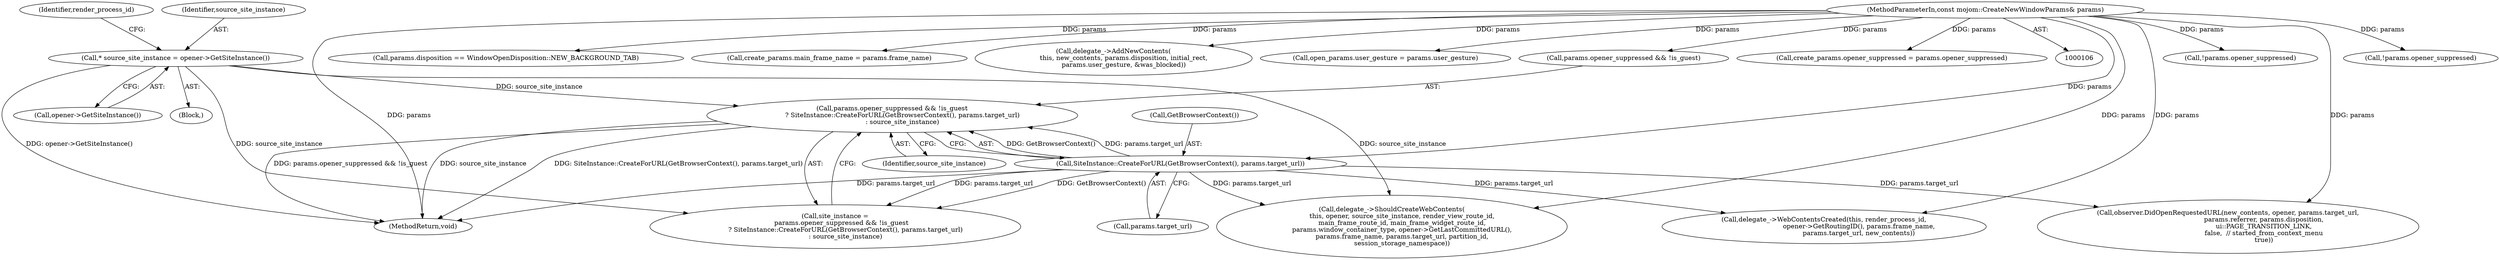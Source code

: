 digraph "0_Chrome_ba3b1b344017bbf36283464b51014fad15c2f3f4@API" {
"1000160" [label="(Call,params.opener_suppressed && !is_guest\n          ? SiteInstance::CreateForURL(GetBrowserContext(), params.target_url)\n          : source_site_instance)"];
"1000167" [label="(Call,SiteInstance::CreateForURL(GetBrowserContext(), params.target_url))"];
"1000111" [label="(MethodParameterIn,const mojom::CreateNewWindowParams& params)"];
"1000135" [label="(Call,* source_site_instance = opener->GetSiteInstance())"];
"1000167" [label="(Call,SiteInstance::CreateForURL(GetBrowserContext(), params.target_url))"];
"1000169" [label="(Call,params.target_url)"];
"1000168" [label="(Call,GetBrowserContext())"];
"1000137" [label="(Call,opener->GetSiteInstance())"];
"1000141" [label="(Identifier,render_process_id)"];
"1000111" [label="(MethodParameterIn,const mojom::CreateNewWindowParams& params)"];
"1000172" [label="(Identifier,source_site_instance)"];
"1000150" [label="(Call,!params.opener_suppressed)"];
"1000364" [label="(Call,delegate_->WebContentsCreated(this, render_process_id,\n                                  opener->GetRoutingID(), params.frame_name,\n                                  params.target_url, new_contents))"];
"1000136" [label="(Identifier,source_site_instance)"];
"1000160" [label="(Call,params.opener_suppressed && !is_guest\n          ? SiteInstance::CreateForURL(GetBrowserContext(), params.target_url)\n          : source_site_instance)"];
"1000333" [label="(Call,!params.opener_suppressed)"];
"1000135" [label="(Call,* source_site_instance = opener->GetSiteInstance())"];
"1000158" [label="(Call,site_instance =\n      params.opener_suppressed && !is_guest\n          ? SiteInstance::CreateForURL(GetBrowserContext(), params.target_url)\n          : source_site_instance)"];
"1000113" [label="(Block,)"];
"1000278" [label="(Call,params.disposition == WindowOpenDisposition::NEW_BACKGROUND_TAB)"];
"1000253" [label="(Call,create_params.main_frame_name = params.frame_name)"];
"1000460" [label="(MethodReturn,void)"];
"1000416" [label="(Call,delegate_->AddNewContents(\n          this, new_contents, params.disposition, initial_rect,\n          params.user_gesture, &was_blocked))"];
"1000437" [label="(Call,open_params.user_gesture = params.user_gesture)"];
"1000161" [label="(Call,params.opener_suppressed && !is_guest)"];
"1000380" [label="(Call,observer.DidOpenRequestedURL(new_contents, opener, params.target_url,\n                                   params.referrer, params.disposition,\n                                   ui::PAGE_TRANSITION_LINK,\n                                   false,  // started_from_context_menu\n                                   true))"];
"1000204" [label="(Call,delegate_->ShouldCreateWebContents(\n          this, opener, source_site_instance, render_view_route_id,\n          main_frame_route_id, main_frame_widget_route_id,\n          params.window_container_type, opener->GetLastCommittedURL(),\n          params.frame_name, params.target_url, partition_id,\n          session_storage_namespace))"];
"1000270" [label="(Call,create_params.opener_suppressed = params.opener_suppressed)"];
"1000160" -> "1000158"  [label="AST: "];
"1000160" -> "1000167"  [label="CFG: "];
"1000160" -> "1000172"  [label="CFG: "];
"1000161" -> "1000160"  [label="AST: "];
"1000167" -> "1000160"  [label="AST: "];
"1000172" -> "1000160"  [label="AST: "];
"1000158" -> "1000160"  [label="CFG: "];
"1000160" -> "1000460"  [label="DDG: source_site_instance"];
"1000160" -> "1000460"  [label="DDG: SiteInstance::CreateForURL(GetBrowserContext(), params.target_url)"];
"1000160" -> "1000460"  [label="DDG: params.opener_suppressed && !is_guest"];
"1000167" -> "1000160"  [label="DDG: GetBrowserContext()"];
"1000167" -> "1000160"  [label="DDG: params.target_url"];
"1000135" -> "1000160"  [label="DDG: source_site_instance"];
"1000167" -> "1000169"  [label="CFG: "];
"1000168" -> "1000167"  [label="AST: "];
"1000169" -> "1000167"  [label="AST: "];
"1000167" -> "1000460"  [label="DDG: params.target_url"];
"1000167" -> "1000158"  [label="DDG: GetBrowserContext()"];
"1000167" -> "1000158"  [label="DDG: params.target_url"];
"1000111" -> "1000167"  [label="DDG: params"];
"1000167" -> "1000204"  [label="DDG: params.target_url"];
"1000167" -> "1000364"  [label="DDG: params.target_url"];
"1000167" -> "1000380"  [label="DDG: params.target_url"];
"1000111" -> "1000106"  [label="AST: "];
"1000111" -> "1000460"  [label="DDG: params"];
"1000111" -> "1000150"  [label="DDG: params"];
"1000111" -> "1000161"  [label="DDG: params"];
"1000111" -> "1000204"  [label="DDG: params"];
"1000111" -> "1000253"  [label="DDG: params"];
"1000111" -> "1000270"  [label="DDG: params"];
"1000111" -> "1000278"  [label="DDG: params"];
"1000111" -> "1000333"  [label="DDG: params"];
"1000111" -> "1000364"  [label="DDG: params"];
"1000111" -> "1000380"  [label="DDG: params"];
"1000111" -> "1000416"  [label="DDG: params"];
"1000111" -> "1000437"  [label="DDG: params"];
"1000135" -> "1000113"  [label="AST: "];
"1000135" -> "1000137"  [label="CFG: "];
"1000136" -> "1000135"  [label="AST: "];
"1000137" -> "1000135"  [label="AST: "];
"1000141" -> "1000135"  [label="CFG: "];
"1000135" -> "1000460"  [label="DDG: opener->GetSiteInstance()"];
"1000135" -> "1000158"  [label="DDG: source_site_instance"];
"1000135" -> "1000204"  [label="DDG: source_site_instance"];
}
